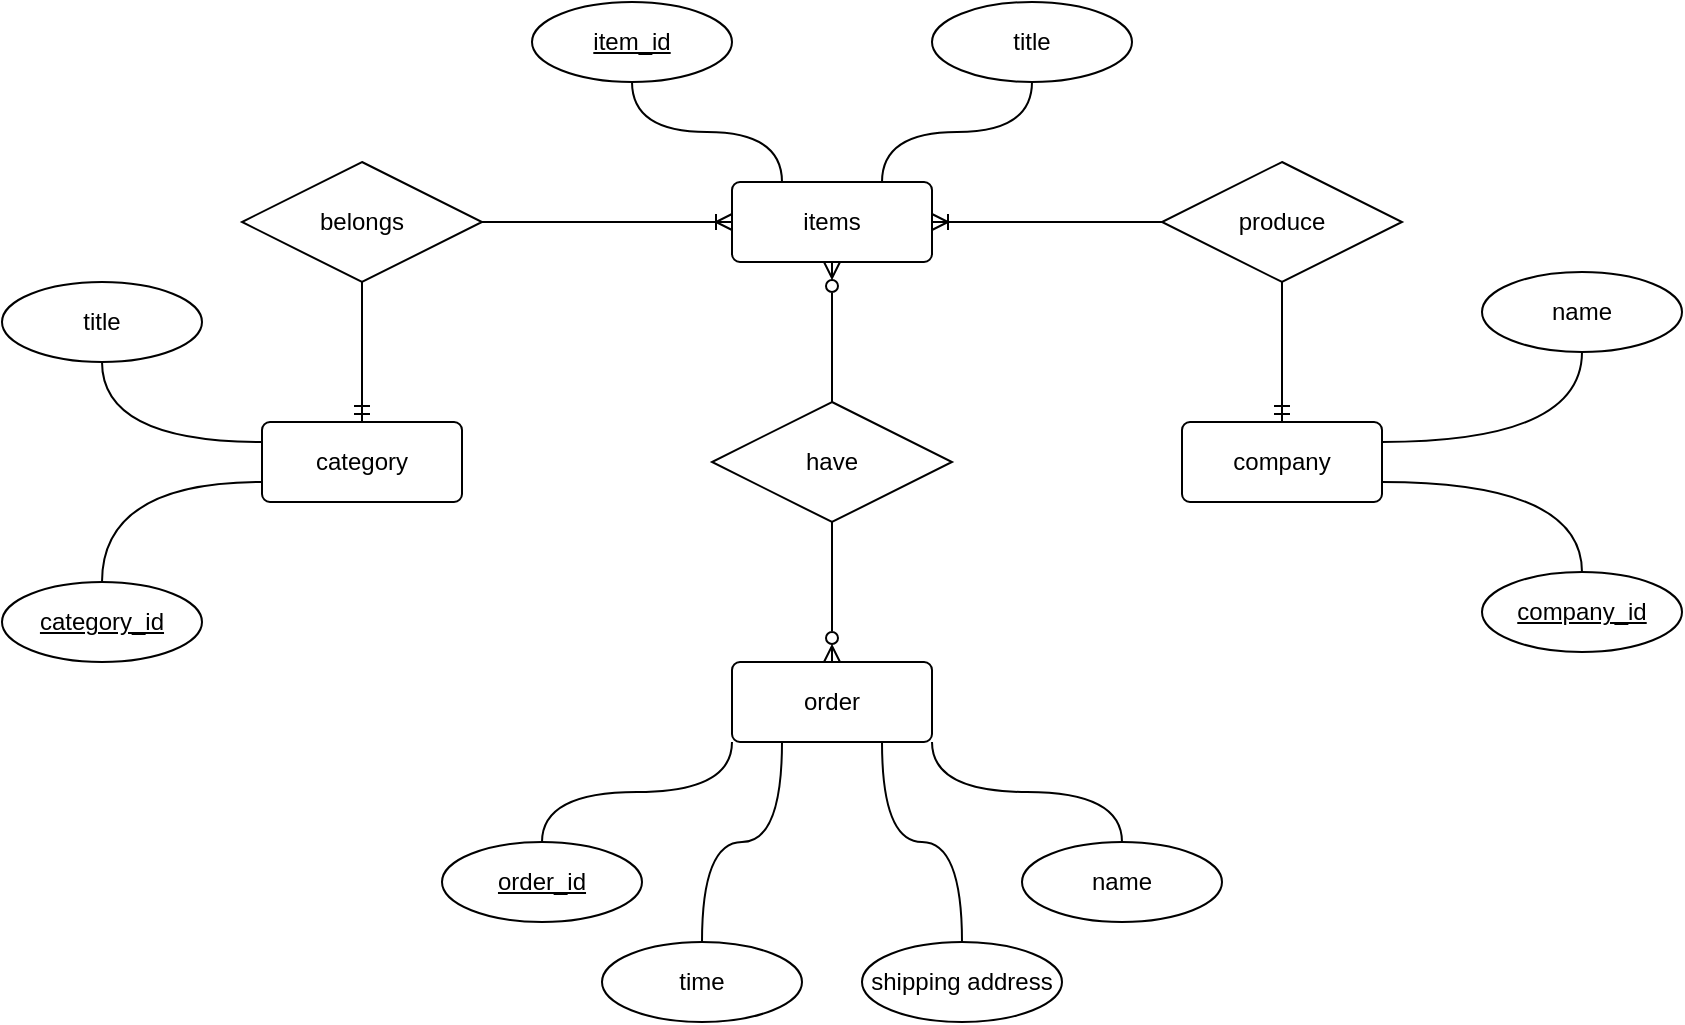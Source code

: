 <mxfile version="24.7.17">
  <diagram id="R2lEEEUBdFMjLlhIrx00" name="Page-1">
    <mxGraphModel dx="1434" dy="746" grid="1" gridSize="10" guides="1" tooltips="1" connect="1" arrows="1" fold="1" page="1" pageScale="1" pageWidth="1169" pageHeight="827" math="0" shadow="0" extFonts="Permanent Marker^https://fonts.googleapis.com/css?family=Permanent+Marker">
      <root>
        <mxCell id="0" />
        <mxCell id="1" parent="0" />
        <mxCell id="um8FNvzlJI-G9SgZ8Cr9-4" value="items" style="rounded=1;arcSize=10;whiteSpace=wrap;html=1;align=center;" parent="1" vertex="1">
          <mxGeometry x="535" y="200" width="100" height="40" as="geometry" />
        </mxCell>
        <mxCell id="um8FNvzlJI-G9SgZ8Cr9-11" style="edgeStyle=orthogonalEdgeStyle;rounded=0;orthogonalLoop=1;jettySize=auto;html=1;exitX=0.5;exitY=1;exitDx=0;exitDy=0;entryX=0.25;entryY=0;entryDx=0;entryDy=0;curved=1;endArrow=none;endFill=0;" parent="1" source="um8FNvzlJI-G9SgZ8Cr9-5" target="um8FNvzlJI-G9SgZ8Cr9-4" edge="1">
          <mxGeometry relative="1" as="geometry" />
        </mxCell>
        <mxCell id="um8FNvzlJI-G9SgZ8Cr9-5" value="item_id" style="ellipse;whiteSpace=wrap;html=1;align=center;fontStyle=4;" parent="1" vertex="1">
          <mxGeometry x="435" y="110" width="100" height="40" as="geometry" />
        </mxCell>
        <mxCell id="um8FNvzlJI-G9SgZ8Cr9-13" style="edgeStyle=orthogonalEdgeStyle;rounded=0;orthogonalLoop=1;jettySize=auto;html=1;exitX=0.5;exitY=1;exitDx=0;exitDy=0;curved=1;endArrow=none;endFill=0;entryX=0.75;entryY=0;entryDx=0;entryDy=0;" parent="1" source="um8FNvzlJI-G9SgZ8Cr9-6" target="um8FNvzlJI-G9SgZ8Cr9-4" edge="1">
          <mxGeometry relative="1" as="geometry">
            <mxPoint x="585" y="200" as="targetPoint" />
          </mxGeometry>
        </mxCell>
        <mxCell id="um8FNvzlJI-G9SgZ8Cr9-6" value="title" style="ellipse;whiteSpace=wrap;html=1;align=center;" parent="1" vertex="1">
          <mxGeometry x="635" y="110" width="100" height="40" as="geometry" />
        </mxCell>
        <mxCell id="n3Ujuzyvks5ByngXWSv_-11" style="edgeStyle=orthogonalEdgeStyle;rounded=0;orthogonalLoop=1;jettySize=auto;html=1;exitX=0.5;exitY=0;exitDx=0;exitDy=0;entryX=0.5;entryY=1;entryDx=0;entryDy=0;endArrow=none;endFill=0;startArrow=ERmandOne;startFill=0;" edge="1" parent="1" source="um8FNvzlJI-G9SgZ8Cr9-15" target="n3Ujuzyvks5ByngXWSv_-1">
          <mxGeometry relative="1" as="geometry" />
        </mxCell>
        <mxCell id="um8FNvzlJI-G9SgZ8Cr9-15" value="category" style="rounded=1;arcSize=10;whiteSpace=wrap;html=1;align=center;" parent="1" vertex="1">
          <mxGeometry x="300" y="320" width="100" height="40" as="geometry" />
        </mxCell>
        <mxCell id="n3Ujuzyvks5ByngXWSv_-10" style="edgeStyle=orthogonalEdgeStyle;rounded=0;orthogonalLoop=1;jettySize=auto;html=1;exitX=0.5;exitY=0;exitDx=0;exitDy=0;endArrow=none;endFill=0;startArrow=ERmandOne;startFill=0;" edge="1" parent="1" source="um8FNvzlJI-G9SgZ8Cr9-16" target="n3Ujuzyvks5ByngXWSv_-2">
          <mxGeometry relative="1" as="geometry" />
        </mxCell>
        <mxCell id="um8FNvzlJI-G9SgZ8Cr9-16" value="company" style="rounded=1;arcSize=10;whiteSpace=wrap;html=1;align=center;" parent="1" vertex="1">
          <mxGeometry x="760" y="320" width="100" height="40" as="geometry" />
        </mxCell>
        <mxCell id="um8FNvzlJI-G9SgZ8Cr9-17" value="order" style="rounded=1;arcSize=10;whiteSpace=wrap;html=1;align=center;" parent="1" vertex="1">
          <mxGeometry x="535" y="440" width="100" height="40" as="geometry" />
        </mxCell>
        <mxCell id="um8FNvzlJI-G9SgZ8Cr9-25" style="edgeStyle=orthogonalEdgeStyle;rounded=0;orthogonalLoop=1;jettySize=auto;html=1;exitX=0.5;exitY=0;exitDx=0;exitDy=0;entryX=0;entryY=1;entryDx=0;entryDy=0;curved=1;endArrow=none;endFill=0;" parent="1" source="um8FNvzlJI-G9SgZ8Cr9-19" target="um8FNvzlJI-G9SgZ8Cr9-17" edge="1">
          <mxGeometry relative="1" as="geometry" />
        </mxCell>
        <mxCell id="um8FNvzlJI-G9SgZ8Cr9-19" value="order_id" style="ellipse;whiteSpace=wrap;html=1;align=center;fontStyle=4;" parent="1" vertex="1">
          <mxGeometry x="390" y="530" width="100" height="40" as="geometry" />
        </mxCell>
        <mxCell id="um8FNvzlJI-G9SgZ8Cr9-26" style="edgeStyle=orthogonalEdgeStyle;rounded=0;orthogonalLoop=1;jettySize=auto;html=1;exitX=0.5;exitY=0;exitDx=0;exitDy=0;entryX=1;entryY=1;entryDx=0;entryDy=0;curved=1;endArrow=none;endFill=0;" parent="1" source="um8FNvzlJI-G9SgZ8Cr9-21" target="um8FNvzlJI-G9SgZ8Cr9-17" edge="1">
          <mxGeometry relative="1" as="geometry" />
        </mxCell>
        <mxCell id="um8FNvzlJI-G9SgZ8Cr9-21" value="name" style="ellipse;whiteSpace=wrap;html=1;align=center;" parent="1" vertex="1">
          <mxGeometry x="680" y="530" width="100" height="40" as="geometry" />
        </mxCell>
        <mxCell id="um8FNvzlJI-G9SgZ8Cr9-30" style="edgeStyle=orthogonalEdgeStyle;rounded=0;orthogonalLoop=1;jettySize=auto;html=1;exitX=0.5;exitY=0;exitDx=0;exitDy=0;entryX=0;entryY=0.75;entryDx=0;entryDy=0;curved=1;endArrow=none;endFill=0;" parent="1" source="um8FNvzlJI-G9SgZ8Cr9-27" target="um8FNvzlJI-G9SgZ8Cr9-15" edge="1">
          <mxGeometry relative="1" as="geometry" />
        </mxCell>
        <mxCell id="um8FNvzlJI-G9SgZ8Cr9-27" value="category_id" style="ellipse;whiteSpace=wrap;html=1;align=center;fontStyle=4;" parent="1" vertex="1">
          <mxGeometry x="170" y="400" width="100" height="40" as="geometry" />
        </mxCell>
        <mxCell id="um8FNvzlJI-G9SgZ8Cr9-29" style="edgeStyle=orthogonalEdgeStyle;rounded=0;orthogonalLoop=1;jettySize=auto;html=1;exitX=0.5;exitY=1;exitDx=0;exitDy=0;entryX=0;entryY=0.25;entryDx=0;entryDy=0;curved=1;endArrow=none;endFill=0;" parent="1" source="um8FNvzlJI-G9SgZ8Cr9-28" target="um8FNvzlJI-G9SgZ8Cr9-15" edge="1">
          <mxGeometry relative="1" as="geometry" />
        </mxCell>
        <mxCell id="um8FNvzlJI-G9SgZ8Cr9-28" value="title" style="ellipse;whiteSpace=wrap;html=1;align=center;" parent="1" vertex="1">
          <mxGeometry x="170" y="250" width="100" height="40" as="geometry" />
        </mxCell>
        <mxCell id="um8FNvzlJI-G9SgZ8Cr9-34" style="edgeStyle=orthogonalEdgeStyle;rounded=0;orthogonalLoop=1;jettySize=auto;html=1;exitX=0.5;exitY=0;exitDx=0;exitDy=0;entryX=1;entryY=0.75;entryDx=0;entryDy=0;curved=1;endArrow=none;endFill=0;" parent="1" source="um8FNvzlJI-G9SgZ8Cr9-31" target="um8FNvzlJI-G9SgZ8Cr9-16" edge="1">
          <mxGeometry relative="1" as="geometry" />
        </mxCell>
        <mxCell id="um8FNvzlJI-G9SgZ8Cr9-31" value="company_id" style="ellipse;whiteSpace=wrap;html=1;align=center;fontStyle=4;" parent="1" vertex="1">
          <mxGeometry x="910" y="395" width="100" height="40" as="geometry" />
        </mxCell>
        <mxCell id="um8FNvzlJI-G9SgZ8Cr9-35" style="edgeStyle=orthogonalEdgeStyle;rounded=0;orthogonalLoop=1;jettySize=auto;html=1;exitX=0.5;exitY=1;exitDx=0;exitDy=0;entryX=1;entryY=0.25;entryDx=0;entryDy=0;curved=1;endArrow=none;endFill=0;" parent="1" source="um8FNvzlJI-G9SgZ8Cr9-32" target="um8FNvzlJI-G9SgZ8Cr9-16" edge="1">
          <mxGeometry relative="1" as="geometry" />
        </mxCell>
        <mxCell id="um8FNvzlJI-G9SgZ8Cr9-32" value="name" style="ellipse;whiteSpace=wrap;html=1;align=center;" parent="1" vertex="1">
          <mxGeometry x="910" y="245" width="100" height="40" as="geometry" />
        </mxCell>
        <mxCell id="n3Ujuzyvks5ByngXWSv_-12" style="edgeStyle=orthogonalEdgeStyle;rounded=0;orthogonalLoop=1;jettySize=auto;html=1;exitX=1;exitY=0.5;exitDx=0;exitDy=0;entryX=0;entryY=0.5;entryDx=0;entryDy=0;endArrow=ERoneToMany;endFill=0;" edge="1" parent="1" source="n3Ujuzyvks5ByngXWSv_-1" target="um8FNvzlJI-G9SgZ8Cr9-4">
          <mxGeometry relative="1" as="geometry" />
        </mxCell>
        <mxCell id="n3Ujuzyvks5ByngXWSv_-1" value="belongs" style="shape=rhombus;perimeter=rhombusPerimeter;whiteSpace=wrap;html=1;align=center;" vertex="1" parent="1">
          <mxGeometry x="290" y="190" width="120" height="60" as="geometry" />
        </mxCell>
        <mxCell id="n3Ujuzyvks5ByngXWSv_-13" style="edgeStyle=orthogonalEdgeStyle;rounded=0;orthogonalLoop=1;jettySize=auto;html=1;exitX=0;exitY=0.5;exitDx=0;exitDy=0;entryX=1;entryY=0.5;entryDx=0;entryDy=0;endArrow=ERoneToMany;endFill=0;" edge="1" parent="1" source="n3Ujuzyvks5ByngXWSv_-2" target="um8FNvzlJI-G9SgZ8Cr9-4">
          <mxGeometry relative="1" as="geometry" />
        </mxCell>
        <mxCell id="n3Ujuzyvks5ByngXWSv_-2" value="produce" style="shape=rhombus;perimeter=rhombusPerimeter;whiteSpace=wrap;html=1;align=center;" vertex="1" parent="1">
          <mxGeometry x="750" y="190" width="120" height="60" as="geometry" />
        </mxCell>
        <mxCell id="n3Ujuzyvks5ByngXWSv_-5" style="edgeStyle=orthogonalEdgeStyle;rounded=0;orthogonalLoop=1;jettySize=auto;html=1;exitX=0.5;exitY=0;exitDx=0;exitDy=0;entryX=0.5;entryY=1;entryDx=0;entryDy=0;endArrow=ERzeroToMany;endFill=0;" edge="1" parent="1" source="n3Ujuzyvks5ByngXWSv_-3" target="um8FNvzlJI-G9SgZ8Cr9-4">
          <mxGeometry relative="1" as="geometry" />
        </mxCell>
        <mxCell id="n3Ujuzyvks5ByngXWSv_-6" style="edgeStyle=orthogonalEdgeStyle;rounded=0;orthogonalLoop=1;jettySize=auto;html=1;exitX=0.5;exitY=1;exitDx=0;exitDy=0;entryX=0.5;entryY=0;entryDx=0;entryDy=0;endArrow=ERzeroToMany;endFill=0;" edge="1" parent="1" source="n3Ujuzyvks5ByngXWSv_-3" target="um8FNvzlJI-G9SgZ8Cr9-17">
          <mxGeometry relative="1" as="geometry" />
        </mxCell>
        <mxCell id="n3Ujuzyvks5ByngXWSv_-3" value="have" style="shape=rhombus;perimeter=rhombusPerimeter;whiteSpace=wrap;html=1;align=center;" vertex="1" parent="1">
          <mxGeometry x="525" y="310" width="120" height="60" as="geometry" />
        </mxCell>
        <mxCell id="n3Ujuzyvks5ByngXWSv_-15" style="edgeStyle=orthogonalEdgeStyle;rounded=0;orthogonalLoop=1;jettySize=auto;html=1;exitX=0.5;exitY=0;exitDx=0;exitDy=0;entryX=0.25;entryY=1;entryDx=0;entryDy=0;endArrow=none;endFill=0;curved=1;" edge="1" parent="1" source="n3Ujuzyvks5ByngXWSv_-14" target="um8FNvzlJI-G9SgZ8Cr9-17">
          <mxGeometry relative="1" as="geometry" />
        </mxCell>
        <mxCell id="n3Ujuzyvks5ByngXWSv_-14" value="time" style="ellipse;whiteSpace=wrap;html=1;align=center;" vertex="1" parent="1">
          <mxGeometry x="470" y="580" width="100" height="40" as="geometry" />
        </mxCell>
        <mxCell id="n3Ujuzyvks5ByngXWSv_-17" style="edgeStyle=orthogonalEdgeStyle;rounded=0;orthogonalLoop=1;jettySize=auto;html=1;exitX=0.5;exitY=0;exitDx=0;exitDy=0;entryX=0.75;entryY=1;entryDx=0;entryDy=0;curved=1;endArrow=none;endFill=0;" edge="1" parent="1" source="n3Ujuzyvks5ByngXWSv_-16" target="um8FNvzlJI-G9SgZ8Cr9-17">
          <mxGeometry relative="1" as="geometry" />
        </mxCell>
        <mxCell id="n3Ujuzyvks5ByngXWSv_-16" value="shipping address" style="ellipse;whiteSpace=wrap;html=1;align=center;" vertex="1" parent="1">
          <mxGeometry x="600" y="580" width="100" height="40" as="geometry" />
        </mxCell>
      </root>
    </mxGraphModel>
  </diagram>
</mxfile>
